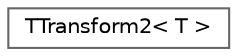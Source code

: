 digraph "Graphical Class Hierarchy"
{
 // INTERACTIVE_SVG=YES
 // LATEX_PDF_SIZE
  bgcolor="transparent";
  edge [fontname=Helvetica,fontsize=10,labelfontname=Helvetica,labelfontsize=10];
  node [fontname=Helvetica,fontsize=10,shape=box,height=0.2,width=0.4];
  rankdir="LR";
  Node0 [id="Node000000",label="TTransform2\< T \>",height=0.2,width=0.4,color="grey40", fillcolor="white", style="filled",URL="$db/d43/classTTransform2.html",tooltip="Support for generalized 2D affine transforms."];
}
